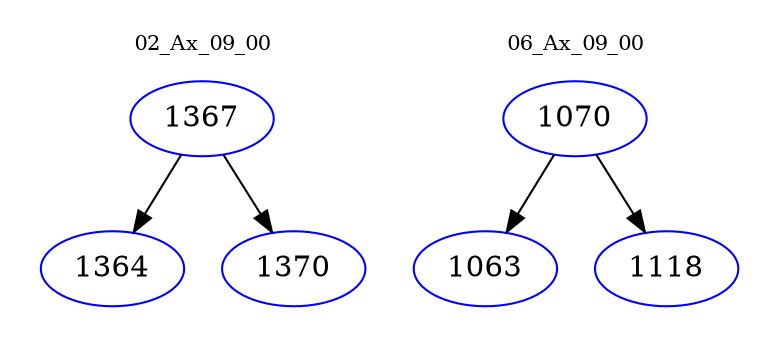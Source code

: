 digraph{
subgraph cluster_0 {
color = white
label = "02_Ax_09_00";
fontsize=10;
T0_1367 [label="1367", color="blue"]
T0_1367 -> T0_1364 [color="black"]
T0_1364 [label="1364", color="blue"]
T0_1367 -> T0_1370 [color="black"]
T0_1370 [label="1370", color="blue"]
}
subgraph cluster_1 {
color = white
label = "06_Ax_09_00";
fontsize=10;
T1_1070 [label="1070", color="blue"]
T1_1070 -> T1_1063 [color="black"]
T1_1063 [label="1063", color="blue"]
T1_1070 -> T1_1118 [color="black"]
T1_1118 [label="1118", color="blue"]
}
}

